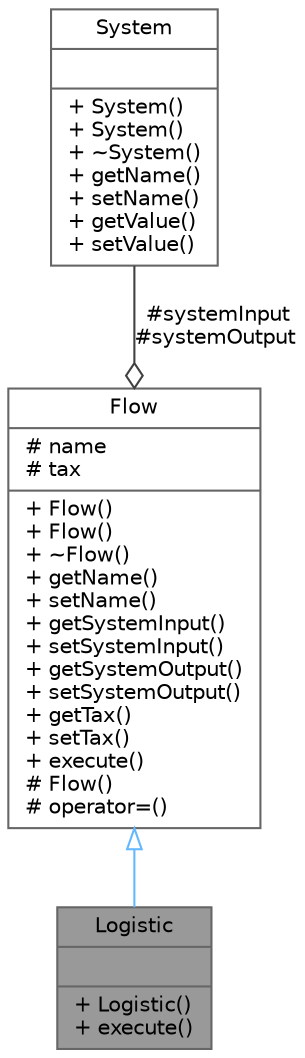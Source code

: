 digraph "Logistic"
{
 // LATEX_PDF_SIZE
  bgcolor="transparent";
  edge [fontname=Helvetica,fontsize=10,labelfontname=Helvetica,labelfontsize=10];
  node [fontname=Helvetica,fontsize=10,shape=box,height=0.2,width=0.4];
  Node1 [shape=record,label="{Logistic\n||+ Logistic()\l+ execute()\l}",height=0.2,width=0.4,color="gray40", fillcolor="grey60", style="filled", fontcolor="black",tooltip=" "];
  Node2 -> Node1 [dir="back",color="steelblue1",style="solid",arrowtail="onormal"];
  Node2 [shape=record,label="{Flow\n|# name\l# tax\l|+ Flow()\l+ Flow()\l+ ~Flow()\l+ getName()\l+ setName()\l+ getSystemInput()\l+ setSystemInput()\l+ getSystemOutput()\l+ setSystemOutput()\l+ getTax()\l+ setTax()\l+ execute()\l# Flow()\l# operator=()\l}",height=0.2,width=0.4,color="gray40", fillcolor="white", style="filled",URL="$class_flow.html",tooltip="Flows abstract class."];
  Node3 -> Node2 [color="grey25",style="solid",label=" #systemInput\n#systemOutput" ,arrowhead="odiamond"];
  Node3 [shape=record,label="{System\n||+ System()\l+ System()\l+ ~System()\l+ getName()\l+ setName()\l+ getValue()\l+ setValue()\l}",height=0.2,width=0.4,color="gray40", fillcolor="white", style="filled",URL="$class_system.html",tooltip="System class implementation."];
}
